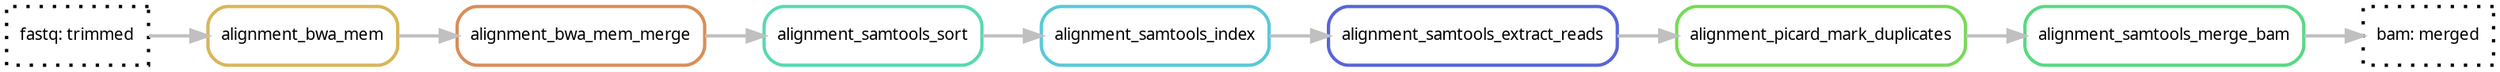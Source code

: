 digraph snakemake_dag {
	rankdir=LR;
    graph[bgcolor=white, margin=0];
    node[shape=box, style=rounded, fontname=sans,                 fontsize=10, penwidth=2];
    edge[penwidth=2, color=grey];
	0[label = "alignment_samtools_sort", color = "0.45 0.6 0.85", style="rounded"];
	1[label = "alignment_samtools_merge_bam", color = "0.39 0.6 0.85", style="rounded"];
	2[label = "alignment_picard_mark_duplicates", color = "0.29 0.6 0.85", style="rounded"];
	3[label = "alignment_samtools_extract_reads", color = "0.65 0.6 0.85", style="rounded"];
	4[label = "alignment_bwa_mem_merge", color = "0.07 0.6 0.85", style="rounded"];
	5[label = "alignment_bwa_mem", color = "0.12 0.6 0.85", style="rounded"];
	6[label = "fastq: trimmed", color = "0.0 0.0 0.0", style="dotted"];
	7[label = "alignment_samtools_index", color = "0.52 0.6 0.85", style="rounded"];
	8[label = "bam: merged", color = "0.0 0.0 0.0", style="dotted"];
	4 -> 0
	2 -> 1
	3 -> 2
	7 -> 3
	5 -> 4
	6 -> 5
	0 -> 7
	1 -> 8
}            
